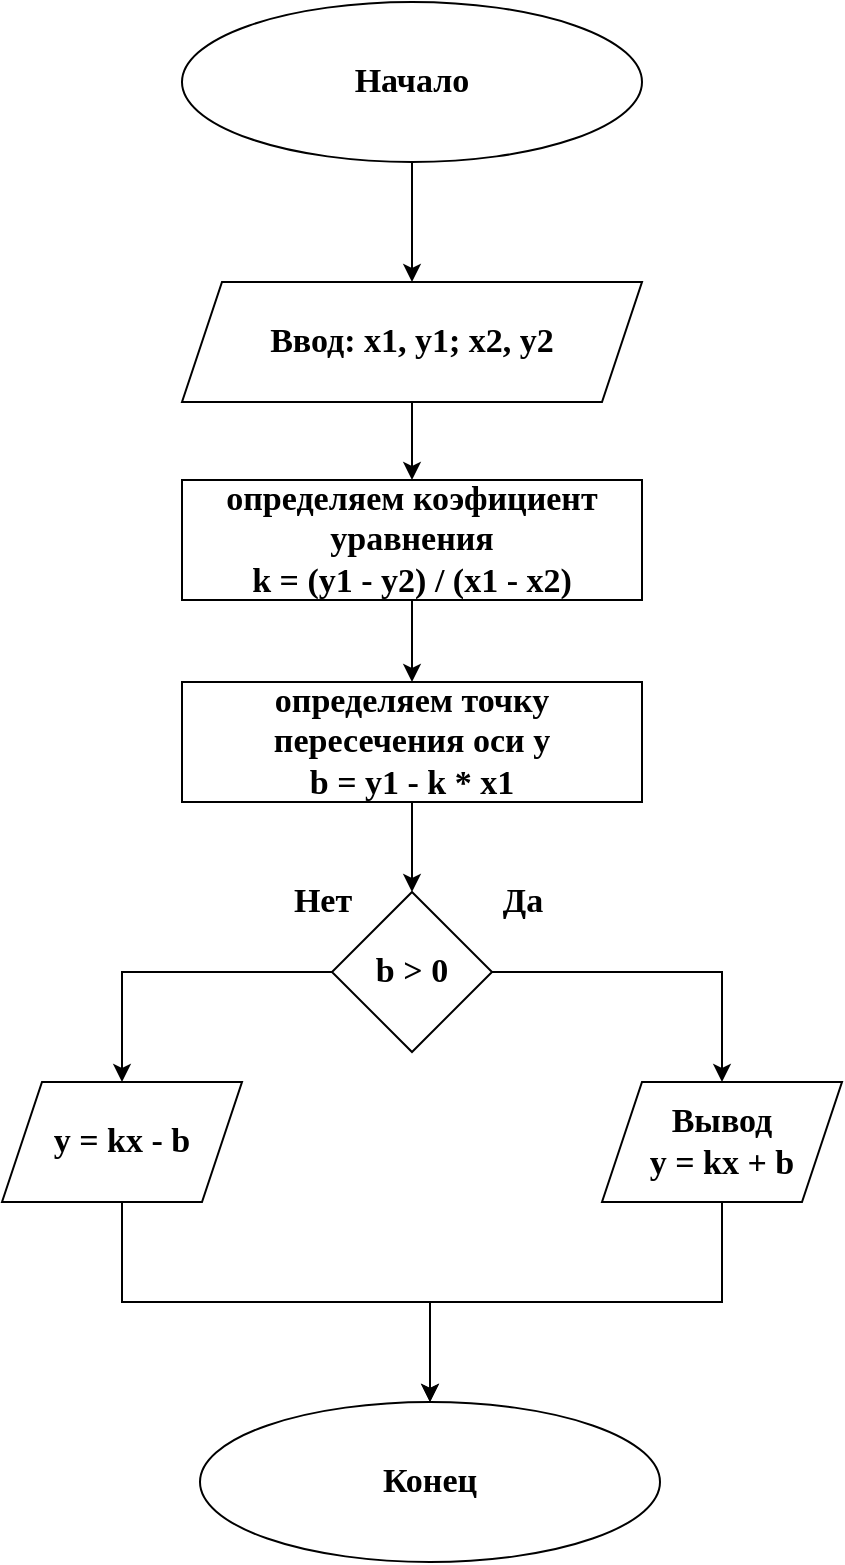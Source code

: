 <mxfile version="14.5.1" type="device"><diagram id="C5RBs43oDa-KdzZeNtuy" name="Page-1"><mxGraphModel dx="460" dy="853" grid="1" gridSize="10" guides="1" tooltips="1" connect="1" arrows="1" fold="1" page="1" pageScale="1" pageWidth="827" pageHeight="1169" math="0" shadow="0"><root><mxCell id="WIyWlLk6GJQsqaUBKTNV-0"/><mxCell id="WIyWlLk6GJQsqaUBKTNV-1" parent="WIyWlLk6GJQsqaUBKTNV-0"/><mxCell id="xk4Td4Vmk2kSjwUxh-40-2" style="edgeStyle=orthogonalEdgeStyle;rounded=0;orthogonalLoop=1;jettySize=auto;html=1;exitX=0.5;exitY=1;exitDx=0;exitDy=0;entryX=0.5;entryY=0;entryDx=0;entryDy=0;fontFamily=Times New Roman;fontStyle=1;fontSize=17;" edge="1" parent="WIyWlLk6GJQsqaUBKTNV-1" source="xk4Td4Vmk2kSjwUxh-40-0" target="xk4Td4Vmk2kSjwUxh-40-1"><mxGeometry relative="1" as="geometry"/></mxCell><mxCell id="xk4Td4Vmk2kSjwUxh-40-0" value="&lt;font style=&quot;font-size: 17px;&quot;&gt;&lt;span style=&quot;font-size: 17px;&quot;&gt;Начало&lt;/span&gt;&lt;/font&gt;" style="ellipse;whiteSpace=wrap;html=1;fontFamily=Times New Roman;fontStyle=1;fontSize=17;" vertex="1" parent="WIyWlLk6GJQsqaUBKTNV-1"><mxGeometry x="290" y="60" width="230" height="80" as="geometry"/></mxCell><mxCell id="xk4Td4Vmk2kSjwUxh-40-4" value="" style="edgeStyle=orthogonalEdgeStyle;rounded=0;orthogonalLoop=1;jettySize=auto;html=1;fontFamily=Times New Roman;fontStyle=1;fontSize=17;" edge="1" parent="WIyWlLk6GJQsqaUBKTNV-1" source="xk4Td4Vmk2kSjwUxh-40-1" target="xk4Td4Vmk2kSjwUxh-40-3"><mxGeometry relative="1" as="geometry"/></mxCell><mxCell id="xk4Td4Vmk2kSjwUxh-40-1" value="Ввод: x1, y1; x2, y2" style="shape=parallelogram;perimeter=parallelogramPerimeter;whiteSpace=wrap;html=1;fixedSize=1;fontFamily=Times New Roman;fontStyle=1;fontSize=17;" vertex="1" parent="WIyWlLk6GJQsqaUBKTNV-1"><mxGeometry x="290" y="200" width="230" height="60" as="geometry"/></mxCell><mxCell id="xk4Td4Vmk2kSjwUxh-40-6" value="" style="edgeStyle=orthogonalEdgeStyle;rounded=0;orthogonalLoop=1;jettySize=auto;html=1;fontFamily=Times New Roman;fontStyle=1;fontSize=17;" edge="1" parent="WIyWlLk6GJQsqaUBKTNV-1" source="xk4Td4Vmk2kSjwUxh-40-3" target="xk4Td4Vmk2kSjwUxh-40-5"><mxGeometry relative="1" as="geometry"/></mxCell><mxCell id="xk4Td4Vmk2kSjwUxh-40-3" value="определяем коэфициент уравнения&lt;br style=&quot;font-size: 17px;&quot;&gt;k = (y1 - y2) / (x1 - x2)" style="rounded=0;whiteSpace=wrap;html=1;fontFamily=Times New Roman;fontStyle=1;fontSize=17;" vertex="1" parent="WIyWlLk6GJQsqaUBKTNV-1"><mxGeometry x="290" y="299" width="230" height="60" as="geometry"/></mxCell><mxCell id="xk4Td4Vmk2kSjwUxh-40-14" value="" style="edgeStyle=orthogonalEdgeStyle;rounded=0;orthogonalLoop=1;jettySize=auto;html=1;fontFamily=Times New Roman;fontStyle=1;fontSize=17;" edge="1" parent="WIyWlLk6GJQsqaUBKTNV-1" source="xk4Td4Vmk2kSjwUxh-40-5" target="xk4Td4Vmk2kSjwUxh-40-13"><mxGeometry relative="1" as="geometry"/></mxCell><mxCell id="xk4Td4Vmk2kSjwUxh-40-5" value="определяем точку пересечения оси y&lt;br style=&quot;font-size: 17px;&quot;&gt;b = y1 - k * x1" style="rounded=0;whiteSpace=wrap;html=1;fontFamily=Times New Roman;fontStyle=1;fontSize=17;" vertex="1" parent="WIyWlLk6GJQsqaUBKTNV-1"><mxGeometry x="290" y="400" width="230" height="60" as="geometry"/></mxCell><mxCell id="xk4Td4Vmk2kSjwUxh-40-21" style="edgeStyle=orthogonalEdgeStyle;rounded=0;orthogonalLoop=1;jettySize=auto;html=1;entryX=0.5;entryY=0;entryDx=0;entryDy=0;fontFamily=Times New Roman;fontStyle=1;fontSize=17;" edge="1" parent="WIyWlLk6GJQsqaUBKTNV-1" source="xk4Td4Vmk2kSjwUxh-40-13" target="xk4Td4Vmk2kSjwUxh-40-20"><mxGeometry relative="1" as="geometry"/></mxCell><mxCell id="xk4Td4Vmk2kSjwUxh-40-22" style="edgeStyle=orthogonalEdgeStyle;rounded=0;orthogonalLoop=1;jettySize=auto;html=1;exitX=1;exitY=0.5;exitDx=0;exitDy=0;entryX=0.5;entryY=0;entryDx=0;entryDy=0;fontFamily=Times New Roman;fontStyle=1;fontSize=17;" edge="1" parent="WIyWlLk6GJQsqaUBKTNV-1" source="xk4Td4Vmk2kSjwUxh-40-13" target="xk4Td4Vmk2kSjwUxh-40-19"><mxGeometry relative="1" as="geometry"/></mxCell><mxCell id="xk4Td4Vmk2kSjwUxh-40-13" value="b &amp;gt; 0" style="rhombus;whiteSpace=wrap;html=1;fontFamily=Times New Roman;fontStyle=1;fontSize=17;" vertex="1" parent="WIyWlLk6GJQsqaUBKTNV-1"><mxGeometry x="365" y="505" width="80" height="80" as="geometry"/></mxCell><mxCell id="xk4Td4Vmk2kSjwUxh-40-16" value="Да" style="text;html=1;align=center;verticalAlign=middle;resizable=0;points=[];autosize=1;fontFamily=Times New Roman;fontStyle=1;fontSize=17;" vertex="1" parent="WIyWlLk6GJQsqaUBKTNV-1"><mxGeometry x="440" y="495" width="40" height="30" as="geometry"/></mxCell><mxCell id="xk4Td4Vmk2kSjwUxh-40-17" value="Нет" style="text;html=1;align=center;verticalAlign=middle;resizable=0;points=[];autosize=1;fontFamily=Times New Roman;fontStyle=1;fontSize=17;" vertex="1" parent="WIyWlLk6GJQsqaUBKTNV-1"><mxGeometry x="340" y="495" width="40" height="30" as="geometry"/></mxCell><mxCell id="xk4Td4Vmk2kSjwUxh-40-25" style="edgeStyle=orthogonalEdgeStyle;rounded=0;orthogonalLoop=1;jettySize=auto;html=1;fontFamily=Times New Roman;fontStyle=1;fontSize=17;" edge="1" parent="WIyWlLk6GJQsqaUBKTNV-1" source="xk4Td4Vmk2kSjwUxh-40-19" target="xk4Td4Vmk2kSjwUxh-40-23"><mxGeometry relative="1" as="geometry"/></mxCell><mxCell id="xk4Td4Vmk2kSjwUxh-40-19" value="Вывод&lt;br&gt;y = kx + b" style="shape=parallelogram;perimeter=parallelogramPerimeter;whiteSpace=wrap;html=1;fixedSize=1;fontFamily=Times New Roman;fontStyle=1;fontSize=17;" vertex="1" parent="WIyWlLk6GJQsqaUBKTNV-1"><mxGeometry x="500" y="600" width="120" height="60" as="geometry"/></mxCell><mxCell id="xk4Td4Vmk2kSjwUxh-40-24" style="edgeStyle=orthogonalEdgeStyle;rounded=0;orthogonalLoop=1;jettySize=auto;html=1;exitX=0.5;exitY=1;exitDx=0;exitDy=0;entryX=0.5;entryY=0;entryDx=0;entryDy=0;fontFamily=Times New Roman;fontStyle=1;fontSize=17;" edge="1" parent="WIyWlLk6GJQsqaUBKTNV-1" source="xk4Td4Vmk2kSjwUxh-40-20" target="xk4Td4Vmk2kSjwUxh-40-23"><mxGeometry relative="1" as="geometry"/></mxCell><mxCell id="xk4Td4Vmk2kSjwUxh-40-20" value="y = kx - b" style="shape=parallelogram;perimeter=parallelogramPerimeter;whiteSpace=wrap;html=1;fixedSize=1;fontFamily=Times New Roman;fontStyle=1;fontSize=17;" vertex="1" parent="WIyWlLk6GJQsqaUBKTNV-1"><mxGeometry x="200" y="600" width="120" height="60" as="geometry"/></mxCell><mxCell id="xk4Td4Vmk2kSjwUxh-40-23" value="Конец" style="ellipse;whiteSpace=wrap;html=1;fontFamily=Times New Roman;fontStyle=1;fontSize=17;" vertex="1" parent="WIyWlLk6GJQsqaUBKTNV-1"><mxGeometry x="299" y="760" width="230" height="80" as="geometry"/></mxCell></root></mxGraphModel></diagram></mxfile>